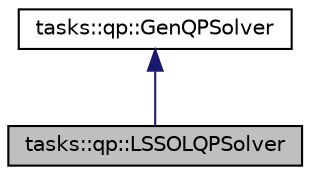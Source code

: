 digraph "tasks::qp::LSSOLQPSolver"
{
  edge [fontname="Helvetica",fontsize="10",labelfontname="Helvetica",labelfontsize="10"];
  node [fontname="Helvetica",fontsize="10",shape=record];
  Node2 [label="tasks::qp::LSSOLQPSolver",height=0.2,width=0.4,color="black", fillcolor="grey75", style="filled", fontcolor="black"];
  Node3 -> Node2 [dir="back",color="midnightblue",fontsize="10",style="solid",fontname="Helvetica"];
  Node3 [label="tasks::qp::GenQPSolver",height=0.2,width=0.4,color="black", fillcolor="white", style="filled",URL="$classtasks_1_1qp_1_1GenQPSolver.html"];
}

